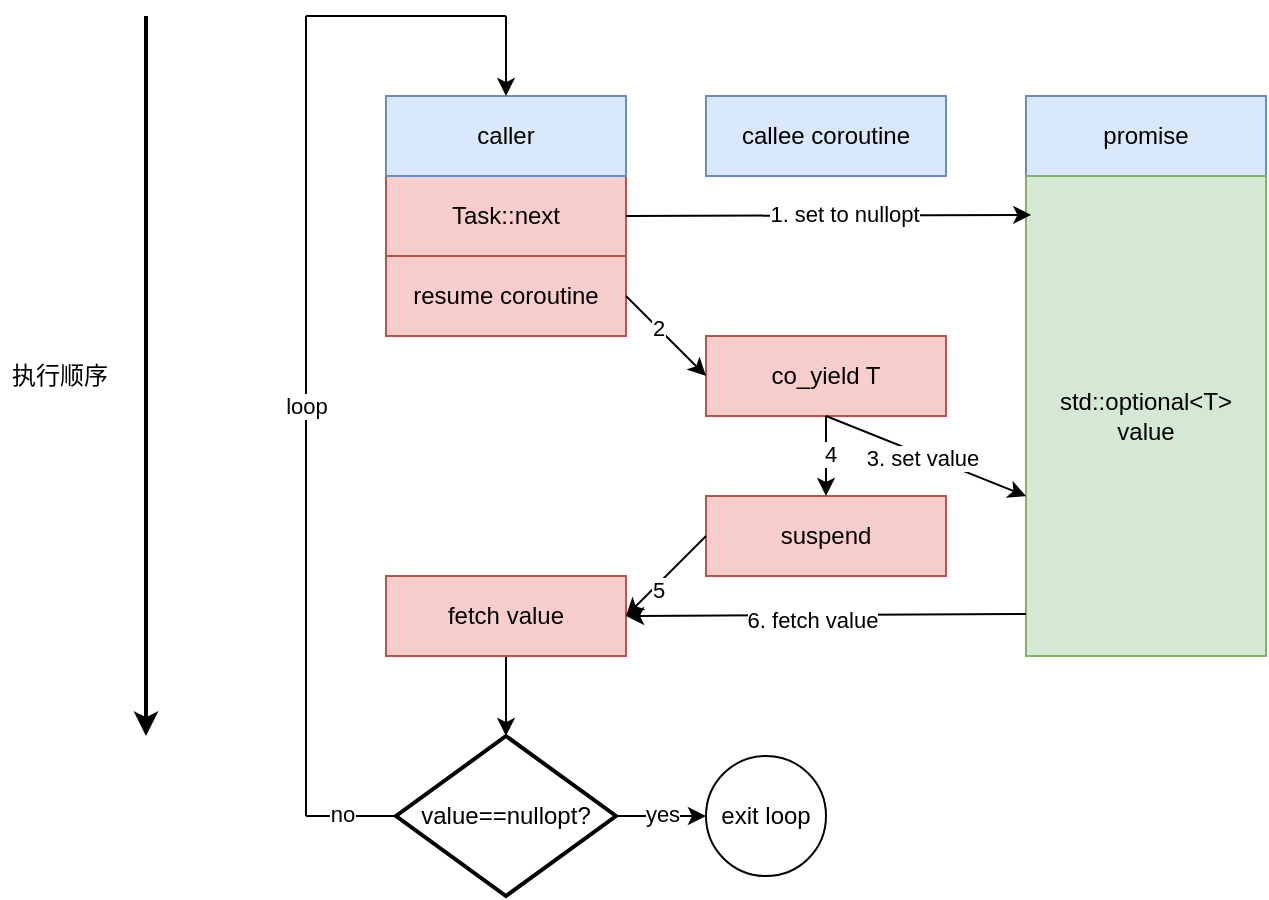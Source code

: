 <mxfile version="26.0.6">
  <diagram name="第 1 页" id="1cXBiBJSZhPr0QyIRWKl">
    <mxGraphModel dx="1621" dy="1636" grid="1" gridSize="10" guides="1" tooltips="1" connect="1" arrows="1" fold="1" page="1" pageScale="1" pageWidth="827" pageHeight="1169" math="0" shadow="0">
      <root>
        <mxCell id="0" />
        <mxCell id="1" parent="0" />
        <mxCell id="arF6y5kHUs7Ulyn1KEfK-1" value="promise" style="rounded=0;whiteSpace=wrap;html=1;fillColor=#dae8fc;strokeColor=#6c8ebf;" vertex="1" parent="1">
          <mxGeometry x="40" width="120" height="40" as="geometry" />
        </mxCell>
        <mxCell id="arF6y5kHUs7Ulyn1KEfK-3" value="std::optional&amp;lt;T&amp;gt; value" style="rounded=0;whiteSpace=wrap;html=1;fillColor=#d5e8d4;strokeColor=#82b366;" vertex="1" parent="1">
          <mxGeometry x="40" y="40" width="120" height="240" as="geometry" />
        </mxCell>
        <mxCell id="arF6y5kHUs7Ulyn1KEfK-4" value="Task::next" style="rounded=0;whiteSpace=wrap;html=1;fillColor=#f8cecc;strokeColor=#b85450;" vertex="1" parent="1">
          <mxGeometry x="-280" y="40" width="120" height="40" as="geometry" />
        </mxCell>
        <mxCell id="arF6y5kHUs7Ulyn1KEfK-5" value="caller" style="rounded=0;whiteSpace=wrap;html=1;fillColor=#dae8fc;strokeColor=#6c8ebf;" vertex="1" parent="1">
          <mxGeometry x="-280" width="120" height="40" as="geometry" />
        </mxCell>
        <mxCell id="arF6y5kHUs7Ulyn1KEfK-6" value="callee coroutine" style="rounded=0;whiteSpace=wrap;html=1;fillColor=#dae8fc;strokeColor=#6c8ebf;" vertex="1" parent="1">
          <mxGeometry x="-120" width="120" height="40" as="geometry" />
        </mxCell>
        <mxCell id="arF6y5kHUs7Ulyn1KEfK-7" value="co_yield T" style="rounded=0;whiteSpace=wrap;html=1;fillColor=#f8cecc;strokeColor=#b85450;" vertex="1" parent="1">
          <mxGeometry x="-120" y="120" width="120" height="40" as="geometry" />
        </mxCell>
        <mxCell id="arF6y5kHUs7Ulyn1KEfK-21" value="" style="endArrow=classic;html=1;rounded=0;exitX=1;exitY=0.5;exitDx=0;exitDy=0;entryX=0.022;entryY=0.081;entryDx=0;entryDy=0;entryPerimeter=0;" edge="1" parent="1" source="arF6y5kHUs7Ulyn1KEfK-4" target="arF6y5kHUs7Ulyn1KEfK-3">
          <mxGeometry width="50" height="50" relative="1" as="geometry">
            <mxPoint x="-120" y="220" as="sourcePoint" />
            <mxPoint x="-70" y="170" as="targetPoint" />
          </mxGeometry>
        </mxCell>
        <mxCell id="arF6y5kHUs7Ulyn1KEfK-22" value="1. set to nullopt" style="edgeLabel;html=1;align=center;verticalAlign=middle;resizable=0;points=[];" vertex="1" connectable="0" parent="arF6y5kHUs7Ulyn1KEfK-21">
          <mxGeometry x="0.07" y="1" relative="1" as="geometry">
            <mxPoint as="offset" />
          </mxGeometry>
        </mxCell>
        <mxCell id="arF6y5kHUs7Ulyn1KEfK-23" value="resume coroutine" style="rounded=0;whiteSpace=wrap;html=1;fillColor=#f8cecc;strokeColor=#b85450;" vertex="1" parent="1">
          <mxGeometry x="-280" y="80" width="120" height="40" as="geometry" />
        </mxCell>
        <mxCell id="arF6y5kHUs7Ulyn1KEfK-24" value="" style="endArrow=classic;html=1;rounded=0;exitX=1;exitY=0.5;exitDx=0;exitDy=0;entryX=0;entryY=0.5;entryDx=0;entryDy=0;" edge="1" parent="1" source="arF6y5kHUs7Ulyn1KEfK-23" target="arF6y5kHUs7Ulyn1KEfK-7">
          <mxGeometry width="50" height="50" relative="1" as="geometry">
            <mxPoint x="-120" y="220" as="sourcePoint" />
            <mxPoint x="-70" y="170" as="targetPoint" />
          </mxGeometry>
        </mxCell>
        <mxCell id="arF6y5kHUs7Ulyn1KEfK-26" value="2" style="edgeLabel;html=1;align=center;verticalAlign=middle;resizable=0;points=[];" vertex="1" connectable="0" parent="arF6y5kHUs7Ulyn1KEfK-24">
          <mxGeometry x="-0.2" relative="1" as="geometry">
            <mxPoint as="offset" />
          </mxGeometry>
        </mxCell>
        <mxCell id="arF6y5kHUs7Ulyn1KEfK-27" value="" style="endArrow=classic;html=1;rounded=0;exitX=0.5;exitY=1;exitDx=0;exitDy=0;entryX=0.001;entryY=0.667;entryDx=0;entryDy=0;entryPerimeter=0;" edge="1" parent="1" source="arF6y5kHUs7Ulyn1KEfK-7" target="arF6y5kHUs7Ulyn1KEfK-3">
          <mxGeometry width="50" height="50" relative="1" as="geometry">
            <mxPoint x="-120" y="220" as="sourcePoint" />
            <mxPoint x="-50" y="240" as="targetPoint" />
          </mxGeometry>
        </mxCell>
        <mxCell id="arF6y5kHUs7Ulyn1KEfK-28" value="3. set value" style="edgeLabel;html=1;align=center;verticalAlign=middle;resizable=0;points=[];" vertex="1" connectable="0" parent="arF6y5kHUs7Ulyn1KEfK-27">
          <mxGeometry x="-0.048" y="-2" relative="1" as="geometry">
            <mxPoint x="1" as="offset" />
          </mxGeometry>
        </mxCell>
        <mxCell id="arF6y5kHUs7Ulyn1KEfK-29" value="suspend" style="rounded=0;whiteSpace=wrap;html=1;fillColor=#f8cecc;strokeColor=#b85450;" vertex="1" parent="1">
          <mxGeometry x="-120" y="200" width="120" height="40" as="geometry" />
        </mxCell>
        <mxCell id="arF6y5kHUs7Ulyn1KEfK-30" value="" style="endArrow=classic;html=1;rounded=0;entryX=0.5;entryY=0;entryDx=0;entryDy=0;exitX=0.5;exitY=1;exitDx=0;exitDy=0;" edge="1" parent="1" source="arF6y5kHUs7Ulyn1KEfK-7" target="arF6y5kHUs7Ulyn1KEfK-29">
          <mxGeometry width="50" height="50" relative="1" as="geometry">
            <mxPoint x="40" y="201" as="sourcePoint" />
            <mxPoint x="-70" y="190" as="targetPoint" />
          </mxGeometry>
        </mxCell>
        <mxCell id="arF6y5kHUs7Ulyn1KEfK-31" value="4" style="edgeLabel;html=1;align=center;verticalAlign=middle;resizable=0;points=[];" vertex="1" connectable="0" parent="arF6y5kHUs7Ulyn1KEfK-30">
          <mxGeometry x="-0.086" y="2" relative="1" as="geometry">
            <mxPoint as="offset" />
          </mxGeometry>
        </mxCell>
        <mxCell id="arF6y5kHUs7Ulyn1KEfK-57" value="" style="edgeStyle=orthogonalEdgeStyle;rounded=0;orthogonalLoop=1;jettySize=auto;html=1;" edge="1" parent="1" source="arF6y5kHUs7Ulyn1KEfK-32" target="arF6y5kHUs7Ulyn1KEfK-50">
          <mxGeometry relative="1" as="geometry" />
        </mxCell>
        <mxCell id="arF6y5kHUs7Ulyn1KEfK-32" value="fetch value" style="rounded=0;whiteSpace=wrap;html=1;fillColor=#f8cecc;strokeColor=#b85450;" vertex="1" parent="1">
          <mxGeometry x="-280" y="240" width="120" height="40" as="geometry" />
        </mxCell>
        <mxCell id="arF6y5kHUs7Ulyn1KEfK-33" value="" style="endArrow=classic;html=1;rounded=0;exitX=0;exitY=0.5;exitDx=0;exitDy=0;entryX=1;entryY=0.5;entryDx=0;entryDy=0;" edge="1" parent="1" source="arF6y5kHUs7Ulyn1KEfK-29" target="arF6y5kHUs7Ulyn1KEfK-32">
          <mxGeometry width="50" height="50" relative="1" as="geometry">
            <mxPoint x="-170" y="230" as="sourcePoint" />
            <mxPoint x="-120" y="180" as="targetPoint" />
          </mxGeometry>
        </mxCell>
        <mxCell id="arF6y5kHUs7Ulyn1KEfK-34" value="5" style="edgeLabel;html=1;align=center;verticalAlign=middle;resizable=0;points=[];" vertex="1" connectable="0" parent="arF6y5kHUs7Ulyn1KEfK-33">
          <mxGeometry x="0.25" y="1" relative="1" as="geometry">
            <mxPoint y="1" as="offset" />
          </mxGeometry>
        </mxCell>
        <mxCell id="arF6y5kHUs7Ulyn1KEfK-35" value="" style="endArrow=classic;html=1;rounded=0;entryX=1;entryY=0.5;entryDx=0;entryDy=0;" edge="1" parent="1" target="arF6y5kHUs7Ulyn1KEfK-32">
          <mxGeometry width="50" height="50" relative="1" as="geometry">
            <mxPoint x="40" y="259" as="sourcePoint" />
            <mxPoint x="-120" y="180" as="targetPoint" />
          </mxGeometry>
        </mxCell>
        <mxCell id="arF6y5kHUs7Ulyn1KEfK-36" value="6. fetch value" style="edgeLabel;html=1;align=center;verticalAlign=middle;resizable=0;points=[];" vertex="1" connectable="0" parent="arF6y5kHUs7Ulyn1KEfK-35">
          <mxGeometry x="0.069" y="2" relative="1" as="geometry">
            <mxPoint as="offset" />
          </mxGeometry>
        </mxCell>
        <mxCell id="arF6y5kHUs7Ulyn1KEfK-44" value="" style="endArrow=none;html=1;rounded=0;" edge="1" parent="1">
          <mxGeometry width="50" height="50" relative="1" as="geometry">
            <mxPoint x="-320" y="360" as="sourcePoint" />
            <mxPoint x="-320" y="-40" as="targetPoint" />
          </mxGeometry>
        </mxCell>
        <mxCell id="arF6y5kHUs7Ulyn1KEfK-47" value="loop" style="edgeLabel;html=1;align=center;verticalAlign=middle;resizable=0;points=[];" vertex="1" connectable="0" parent="arF6y5kHUs7Ulyn1KEfK-44">
          <mxGeometry x="0.027" relative="1" as="geometry">
            <mxPoint as="offset" />
          </mxGeometry>
        </mxCell>
        <mxCell id="arF6y5kHUs7Ulyn1KEfK-45" value="" style="endArrow=none;html=1;rounded=0;" edge="1" parent="1">
          <mxGeometry width="50" height="50" relative="1" as="geometry">
            <mxPoint x="-320" y="-40" as="sourcePoint" />
            <mxPoint x="-220" y="-40" as="targetPoint" />
          </mxGeometry>
        </mxCell>
        <mxCell id="arF6y5kHUs7Ulyn1KEfK-46" value="" style="endArrow=classic;html=1;rounded=0;entryX=0.5;entryY=0;entryDx=0;entryDy=0;" edge="1" parent="1" target="arF6y5kHUs7Ulyn1KEfK-5">
          <mxGeometry width="50" height="50" relative="1" as="geometry">
            <mxPoint x="-220" y="-40" as="sourcePoint" />
            <mxPoint x="-130" y="80" as="targetPoint" />
          </mxGeometry>
        </mxCell>
        <mxCell id="arF6y5kHUs7Ulyn1KEfK-48" value="" style="endArrow=classic;html=1;rounded=0;strokeWidth=2;" edge="1" parent="1">
          <mxGeometry width="50" height="50" relative="1" as="geometry">
            <mxPoint x="-400" y="-40" as="sourcePoint" />
            <mxPoint x="-400" y="320" as="targetPoint" />
          </mxGeometry>
        </mxCell>
        <mxCell id="arF6y5kHUs7Ulyn1KEfK-49" value="执行顺序" style="text;html=1;align=center;verticalAlign=middle;whiteSpace=wrap;rounded=0;" vertex="1" parent="1">
          <mxGeometry x="-473" y="125" width="60" height="30" as="geometry" />
        </mxCell>
        <mxCell id="arF6y5kHUs7Ulyn1KEfK-55" value="" style="edgeStyle=orthogonalEdgeStyle;rounded=0;orthogonalLoop=1;jettySize=auto;html=1;" edge="1" parent="1" source="arF6y5kHUs7Ulyn1KEfK-50" target="arF6y5kHUs7Ulyn1KEfK-54">
          <mxGeometry relative="1" as="geometry" />
        </mxCell>
        <mxCell id="arF6y5kHUs7Ulyn1KEfK-56" value="yes" style="edgeLabel;html=1;align=center;verticalAlign=middle;resizable=0;points=[];" vertex="1" connectable="0" parent="arF6y5kHUs7Ulyn1KEfK-55">
          <mxGeometry x="0.022" y="1" relative="1" as="geometry">
            <mxPoint as="offset" />
          </mxGeometry>
        </mxCell>
        <mxCell id="arF6y5kHUs7Ulyn1KEfK-50" value="value==nullopt?" style="strokeWidth=2;html=1;shape=mxgraph.flowchart.decision;whiteSpace=wrap;" vertex="1" parent="1">
          <mxGeometry x="-275" y="320" width="110" height="80" as="geometry" />
        </mxCell>
        <mxCell id="arF6y5kHUs7Ulyn1KEfK-51" value="" style="endArrow=none;html=1;rounded=0;entryX=0;entryY=0.5;entryDx=0;entryDy=0;entryPerimeter=0;" edge="1" parent="1" target="arF6y5kHUs7Ulyn1KEfK-50">
          <mxGeometry width="50" height="50" relative="1" as="geometry">
            <mxPoint x="-320" y="360" as="sourcePoint" />
            <mxPoint x="-90" y="220" as="targetPoint" />
          </mxGeometry>
        </mxCell>
        <mxCell id="arF6y5kHUs7Ulyn1KEfK-52" value="no" style="edgeLabel;html=1;align=center;verticalAlign=middle;resizable=0;points=[];" vertex="1" connectable="0" parent="arF6y5kHUs7Ulyn1KEfK-51">
          <mxGeometry x="-0.2" y="1" relative="1" as="geometry">
            <mxPoint as="offset" />
          </mxGeometry>
        </mxCell>
        <mxCell id="arF6y5kHUs7Ulyn1KEfK-54" value="exit loop" style="ellipse;whiteSpace=wrap;html=1;aspect=fixed;" vertex="1" parent="1">
          <mxGeometry x="-120" y="330" width="60" height="60" as="geometry" />
        </mxCell>
      </root>
    </mxGraphModel>
  </diagram>
</mxfile>
